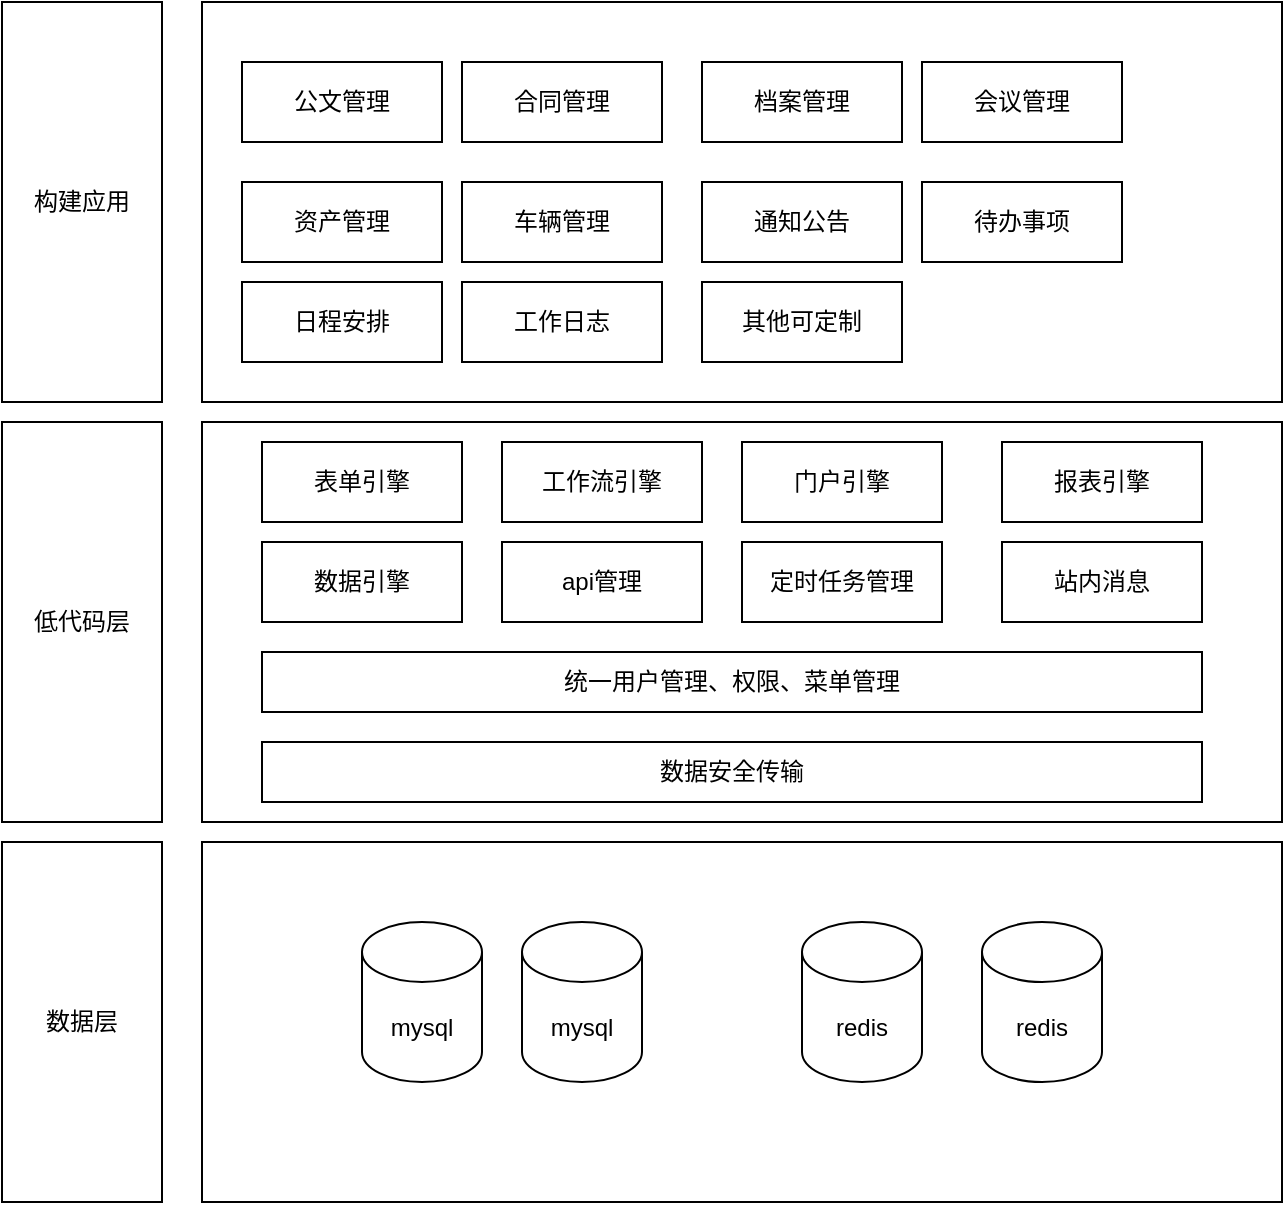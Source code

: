 <mxfile version="23.1.5" type="github">
  <diagram name="第 1 页" id="frp5nYmBXG60Fy7F3BjT">
    <mxGraphModel dx="1434" dy="746" grid="1" gridSize="10" guides="1" tooltips="1" connect="1" arrows="1" fold="1" page="1" pageScale="1" pageWidth="827" pageHeight="1169" math="0" shadow="0">
      <root>
        <mxCell id="0" />
        <mxCell id="1" parent="0" />
        <mxCell id="Fo4tJdzijXbrV2ubsqbr-2" value="数据层" style="rounded=0;whiteSpace=wrap;html=1;" vertex="1" parent="1">
          <mxGeometry x="80" y="460" width="80" height="180" as="geometry" />
        </mxCell>
        <mxCell id="Fo4tJdzijXbrV2ubsqbr-3" value="" style="rounded=0;whiteSpace=wrap;html=1;" vertex="1" parent="1">
          <mxGeometry x="180" y="460" width="540" height="180" as="geometry" />
        </mxCell>
        <mxCell id="Fo4tJdzijXbrV2ubsqbr-4" value="低代码层" style="rounded=0;whiteSpace=wrap;html=1;" vertex="1" parent="1">
          <mxGeometry x="80" y="250" width="80" height="200" as="geometry" />
        </mxCell>
        <mxCell id="Fo4tJdzijXbrV2ubsqbr-5" value="" style="rounded=0;whiteSpace=wrap;html=1;" vertex="1" parent="1">
          <mxGeometry x="180" y="250" width="540" height="200" as="geometry" />
        </mxCell>
        <mxCell id="Fo4tJdzijXbrV2ubsqbr-6" value="mysql" style="shape=cylinder3;whiteSpace=wrap;html=1;boundedLbl=1;backgroundOutline=1;size=15;" vertex="1" parent="1">
          <mxGeometry x="260" y="500" width="60" height="80" as="geometry" />
        </mxCell>
        <mxCell id="Fo4tJdzijXbrV2ubsqbr-7" value="redis" style="shape=cylinder3;whiteSpace=wrap;html=1;boundedLbl=1;backgroundOutline=1;size=15;" vertex="1" parent="1">
          <mxGeometry x="480" y="500" width="60" height="80" as="geometry" />
        </mxCell>
        <mxCell id="Fo4tJdzijXbrV2ubsqbr-9" value="mysql" style="shape=cylinder3;whiteSpace=wrap;html=1;boundedLbl=1;backgroundOutline=1;size=15;" vertex="1" parent="1">
          <mxGeometry x="340" y="500" width="60" height="80" as="geometry" />
        </mxCell>
        <mxCell id="Fo4tJdzijXbrV2ubsqbr-10" value="redis" style="shape=cylinder3;whiteSpace=wrap;html=1;boundedLbl=1;backgroundOutline=1;size=15;" vertex="1" parent="1">
          <mxGeometry x="570" y="500" width="60" height="80" as="geometry" />
        </mxCell>
        <mxCell id="Fo4tJdzijXbrV2ubsqbr-12" value="表单引擎" style="rounded=0;whiteSpace=wrap;html=1;" vertex="1" parent="1">
          <mxGeometry x="210" y="260" width="100" height="40" as="geometry" />
        </mxCell>
        <mxCell id="Fo4tJdzijXbrV2ubsqbr-13" value="工作流引擎" style="rounded=0;whiteSpace=wrap;html=1;" vertex="1" parent="1">
          <mxGeometry x="330" y="260" width="100" height="40" as="geometry" />
        </mxCell>
        <mxCell id="Fo4tJdzijXbrV2ubsqbr-14" value="门户引擎" style="rounded=0;whiteSpace=wrap;html=1;" vertex="1" parent="1">
          <mxGeometry x="450" y="260" width="100" height="40" as="geometry" />
        </mxCell>
        <mxCell id="Fo4tJdzijXbrV2ubsqbr-15" value="报表引擎" style="rounded=0;whiteSpace=wrap;html=1;" vertex="1" parent="1">
          <mxGeometry x="580" y="260" width="100" height="40" as="geometry" />
        </mxCell>
        <mxCell id="Fo4tJdzijXbrV2ubsqbr-16" value="数据引擎" style="rounded=0;whiteSpace=wrap;html=1;" vertex="1" parent="1">
          <mxGeometry x="210" y="310" width="100" height="40" as="geometry" />
        </mxCell>
        <mxCell id="Fo4tJdzijXbrV2ubsqbr-17" value="api管理" style="rounded=0;whiteSpace=wrap;html=1;" vertex="1" parent="1">
          <mxGeometry x="330" y="310" width="100" height="40" as="geometry" />
        </mxCell>
        <mxCell id="Fo4tJdzijXbrV2ubsqbr-18" value="定时任务管理" style="rounded=0;whiteSpace=wrap;html=1;" vertex="1" parent="1">
          <mxGeometry x="450" y="310" width="100" height="40" as="geometry" />
        </mxCell>
        <mxCell id="Fo4tJdzijXbrV2ubsqbr-19" value="站内消息" style="rounded=0;whiteSpace=wrap;html=1;" vertex="1" parent="1">
          <mxGeometry x="580" y="310" width="100" height="40" as="geometry" />
        </mxCell>
        <mxCell id="Fo4tJdzijXbrV2ubsqbr-20" value="统一用户管理、权限、菜单管理" style="rounded=0;whiteSpace=wrap;html=1;" vertex="1" parent="1">
          <mxGeometry x="210" y="365" width="470" height="30" as="geometry" />
        </mxCell>
        <mxCell id="Fo4tJdzijXbrV2ubsqbr-21" value="数据安全传输" style="rounded=0;whiteSpace=wrap;html=1;" vertex="1" parent="1">
          <mxGeometry x="210" y="410" width="470" height="30" as="geometry" />
        </mxCell>
        <mxCell id="Fo4tJdzijXbrV2ubsqbr-22" value="构建应用" style="rounded=0;whiteSpace=wrap;html=1;" vertex="1" parent="1">
          <mxGeometry x="80" y="40" width="80" height="200" as="geometry" />
        </mxCell>
        <mxCell id="Fo4tJdzijXbrV2ubsqbr-23" value="" style="rounded=0;whiteSpace=wrap;html=1;" vertex="1" parent="1">
          <mxGeometry x="180" y="40" width="540" height="200" as="geometry" />
        </mxCell>
        <mxCell id="Fo4tJdzijXbrV2ubsqbr-24" value="公文管理" style="rounded=0;whiteSpace=wrap;html=1;" vertex="1" parent="1">
          <mxGeometry x="200" y="70" width="100" height="40" as="geometry" />
        </mxCell>
        <mxCell id="Fo4tJdzijXbrV2ubsqbr-25" value="合同管理" style="rounded=0;whiteSpace=wrap;html=1;" vertex="1" parent="1">
          <mxGeometry x="310" y="70" width="100" height="40" as="geometry" />
        </mxCell>
        <mxCell id="Fo4tJdzijXbrV2ubsqbr-26" value="档案管理" style="rounded=0;whiteSpace=wrap;html=1;" vertex="1" parent="1">
          <mxGeometry x="430" y="70" width="100" height="40" as="geometry" />
        </mxCell>
        <mxCell id="Fo4tJdzijXbrV2ubsqbr-27" value="会议管理" style="rounded=0;whiteSpace=wrap;html=1;" vertex="1" parent="1">
          <mxGeometry x="540" y="70" width="100" height="40" as="geometry" />
        </mxCell>
        <mxCell id="Fo4tJdzijXbrV2ubsqbr-28" value="资产管理" style="rounded=0;whiteSpace=wrap;html=1;" vertex="1" parent="1">
          <mxGeometry x="200" y="130" width="100" height="40" as="geometry" />
        </mxCell>
        <mxCell id="Fo4tJdzijXbrV2ubsqbr-29" value="车辆管理" style="rounded=0;whiteSpace=wrap;html=1;" vertex="1" parent="1">
          <mxGeometry x="310" y="130" width="100" height="40" as="geometry" />
        </mxCell>
        <mxCell id="Fo4tJdzijXbrV2ubsqbr-30" value="通知公告" style="rounded=0;whiteSpace=wrap;html=1;" vertex="1" parent="1">
          <mxGeometry x="430" y="130" width="100" height="40" as="geometry" />
        </mxCell>
        <mxCell id="Fo4tJdzijXbrV2ubsqbr-31" value="待办事项" style="rounded=0;whiteSpace=wrap;html=1;" vertex="1" parent="1">
          <mxGeometry x="540" y="130" width="100" height="40" as="geometry" />
        </mxCell>
        <mxCell id="Fo4tJdzijXbrV2ubsqbr-32" value="日程安排" style="rounded=0;whiteSpace=wrap;html=1;" vertex="1" parent="1">
          <mxGeometry x="200" y="180" width="100" height="40" as="geometry" />
        </mxCell>
        <mxCell id="Fo4tJdzijXbrV2ubsqbr-33" value="工作日志" style="rounded=0;whiteSpace=wrap;html=1;" vertex="1" parent="1">
          <mxGeometry x="310" y="180" width="100" height="40" as="geometry" />
        </mxCell>
        <mxCell id="Fo4tJdzijXbrV2ubsqbr-34" value="其他可定制" style="rounded=0;whiteSpace=wrap;html=1;" vertex="1" parent="1">
          <mxGeometry x="430" y="180" width="100" height="40" as="geometry" />
        </mxCell>
      </root>
    </mxGraphModel>
  </diagram>
</mxfile>
